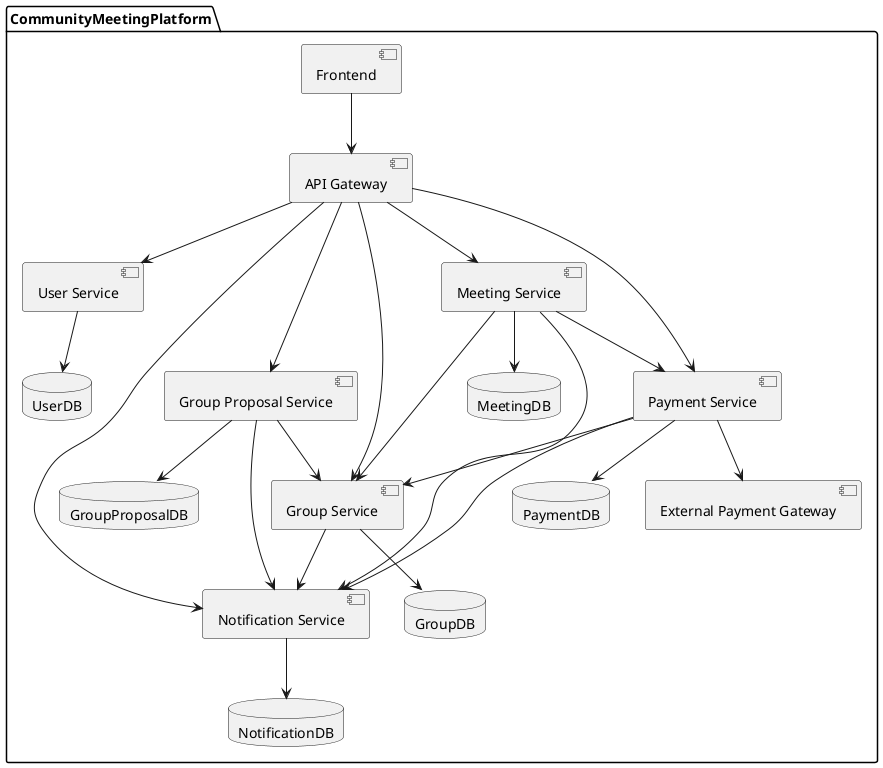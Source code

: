 @startuml
package CommunityMeetingPlatform {

  [Frontend] as WebClient
  [API Gateway] as ApiGateway
  [User Service] as UserService
  [Group Proposal Service] as GroupProposalService
  [Group Service] as GroupService
  [Meeting Service] as MeetingService
  [Payment Service] as PaymentService
  [Notification Service] as NotificationService
  [External Payment Gateway] as PaymentGateway

  ' Databases per service
  database UserDB as UserDB
  database GroupProposalDB as GroupProposalDB
  database GroupDB as GroupDB
  database MeetingDB as MeetingDB
  database PaymentDB as PaymentDB
  database NotificationDB as NotificationDB

  ' Client to API Gateway
  WebClient --> ApiGateway

  ' API Gateway routes requests after authenticating users via UserService
  ApiGateway --> UserService
  ApiGateway --> GroupProposalService
  ApiGateway --> GroupService
  ApiGateway --> MeetingService
  ApiGateway --> PaymentService
  ApiGateway --> NotificationService

  ' UserService manages users, roles, authentication/authorization
  UserService --> UserDB

  ' GroupProposalService manages proposals
  GroupProposalService --> GroupProposalDB

  ' GroupService manages approved groups and memberships
  GroupService --> GroupDB

  ' MeetingService manages meetings, validates meeting details and permissions
  MeetingService --> MeetingDB

  ' PaymentService processes payments, validates group payment status
  PaymentService --> PaymentDB
  PaymentService --> PaymentGateway

  ' NotificationService sends notifications asynchronously
  NotificationService --> NotificationDB

  ' Inter-service interactions

  ' GroupProposalService notifies GroupService of proposal approvals/rejections
  GroupProposalService --> GroupService

  ' MeetingService requests payment status from PaymentService before meeting creation
  MeetingService --> PaymentService

  ' MeetingService validates group and membership via GroupService
  MeetingService --> GroupService

  ' PaymentService updates GroupService about payment status changes
  PaymentService --> GroupService

  ' Backend services emit events to NotificationService for notifications
  GroupProposalService --> NotificationService
  GroupService --> NotificationService
  MeetingService --> NotificationService
  PaymentService --> NotificationService

}
@enduml

